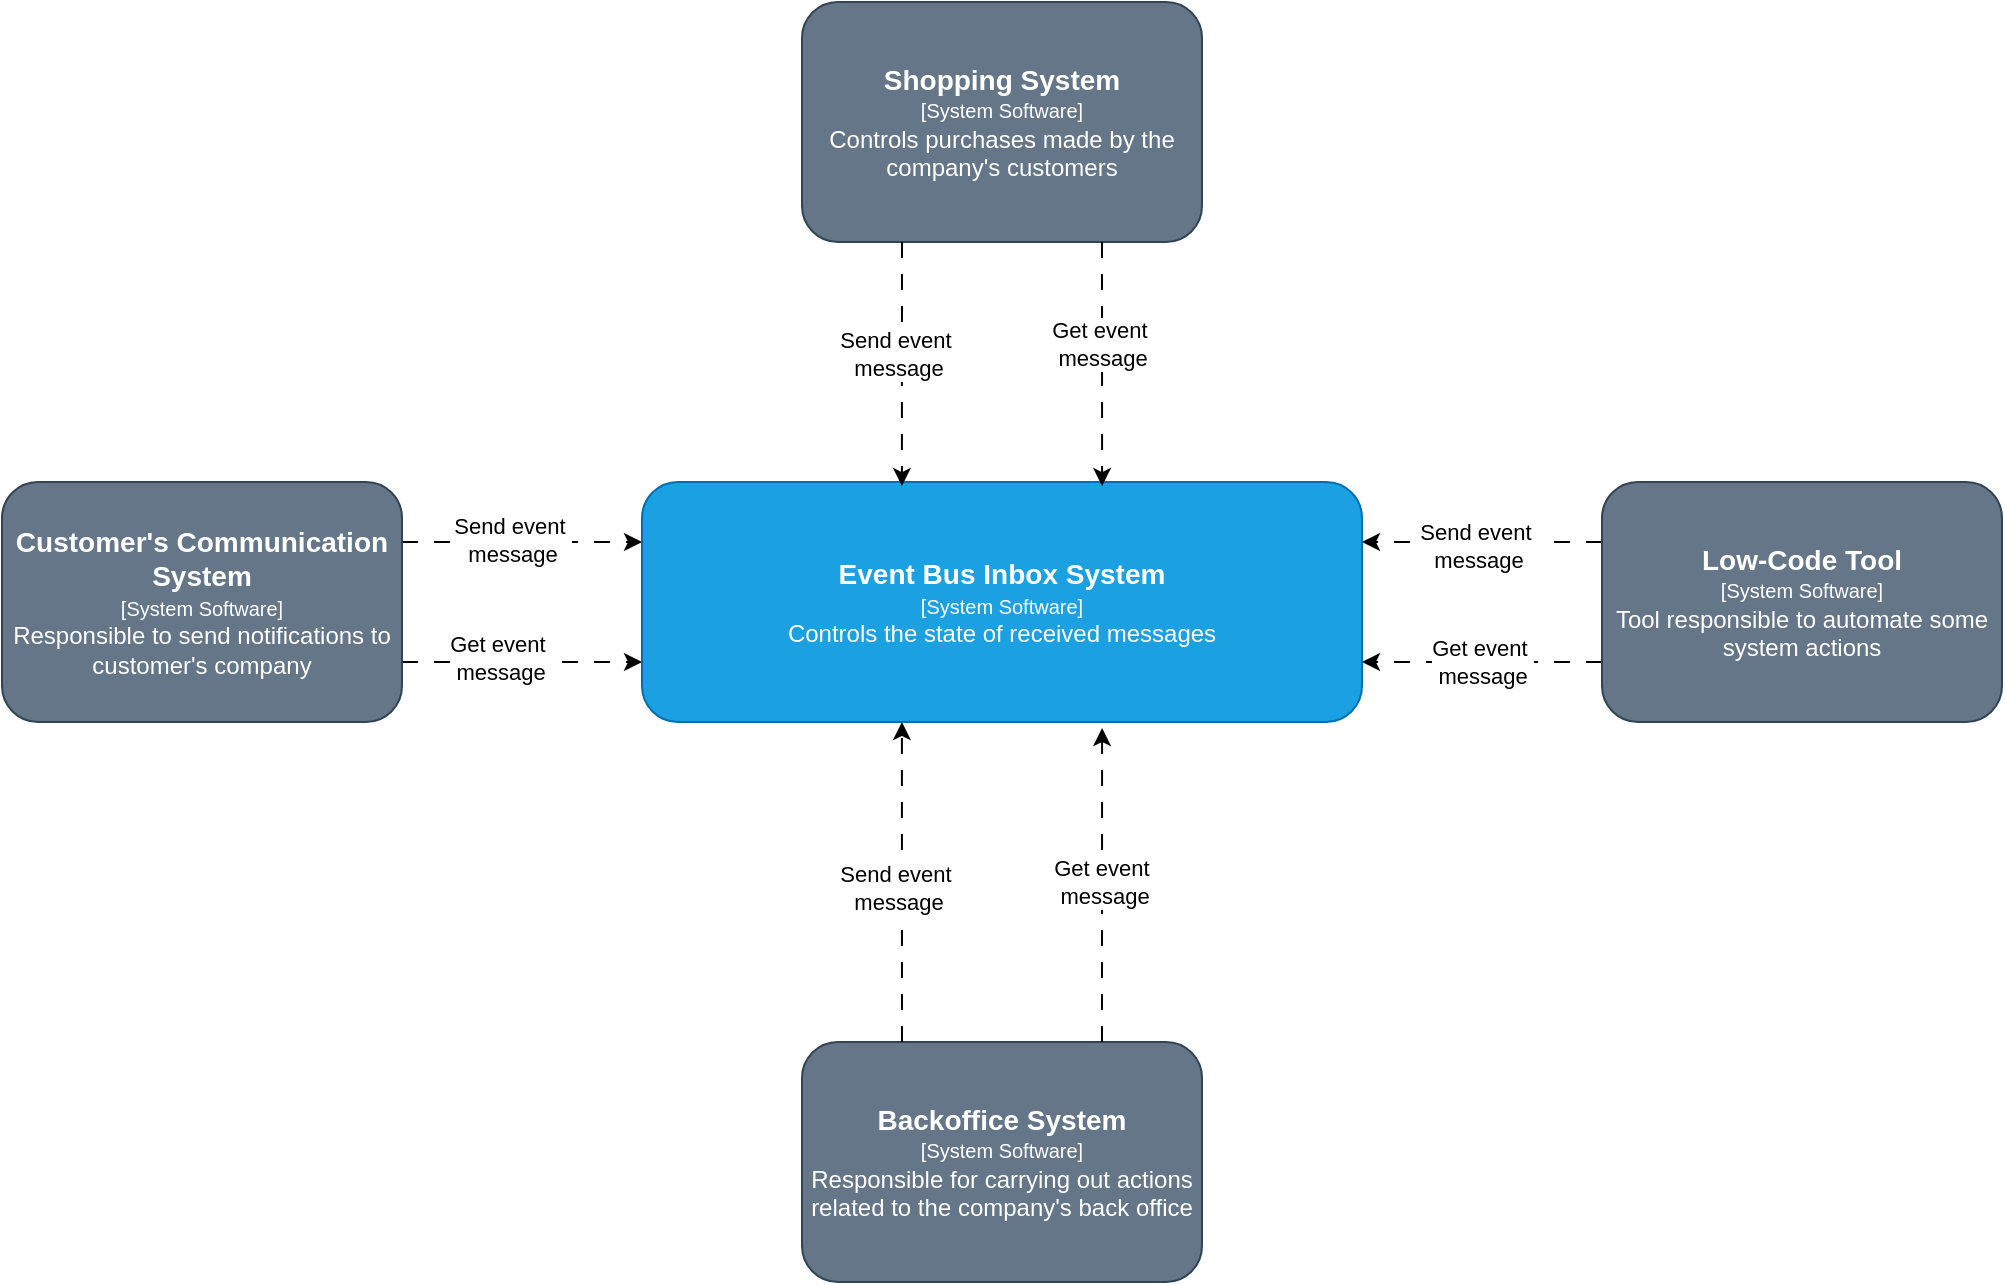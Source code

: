 <mxfile version="24.0.4" type="device">
  <diagram name="Página-1" id="nf8nAutaw8pgTfW_kGdm">
    <mxGraphModel dx="1434" dy="836" grid="1" gridSize="10" guides="1" tooltips="1" connect="1" arrows="1" fold="1" page="1" pageScale="1" pageWidth="1169" pageHeight="827" math="0" shadow="0">
      <root>
        <mxCell id="0" />
        <mxCell id="1" parent="0" />
        <mxCell id="LZkvKaUgxB-IKFRWWQkh-2" value="&lt;b&gt;&lt;font style=&quot;font-size: 14px;&quot;&gt;Shopping System&lt;/font&gt;&lt;/b&gt;&lt;div&gt;&lt;font style=&quot;font-size: 10px;&quot;&gt;[System Software]&lt;/font&gt;&lt;/div&gt;&lt;div&gt;Controls purchases made by the company&#39;s customers&lt;/div&gt;" style="rounded=1;whiteSpace=wrap;html=1;fillColor=#647687;fontColor=#ffffff;strokeColor=#314354;" parent="1" vertex="1">
          <mxGeometry x="480" y="80" width="200" height="120" as="geometry" />
        </mxCell>
        <mxCell id="LZkvKaUgxB-IKFRWWQkh-17" style="edgeStyle=orthogonalEdgeStyle;rounded=0;orthogonalLoop=1;jettySize=auto;html=1;exitX=0;exitY=0.25;exitDx=0;exitDy=0;entryX=1;entryY=0.25;entryDx=0;entryDy=0;dashed=1;dashPattern=8 8;" parent="1" source="LZkvKaUgxB-IKFRWWQkh-4" target="LZkvKaUgxB-IKFRWWQkh-7" edge="1">
          <mxGeometry relative="1" as="geometry" />
        </mxCell>
        <mxCell id="LZkvKaUgxB-IKFRWWQkh-19" value="Send event&amp;nbsp;&lt;div&gt;message&lt;/div&gt;" style="edgeLabel;html=1;align=center;verticalAlign=middle;resizable=0;points=[];" parent="LZkvKaUgxB-IKFRWWQkh-17" vertex="1" connectable="0">
          <mxGeometry x="0.04" y="2" relative="1" as="geometry">
            <mxPoint as="offset" />
          </mxGeometry>
        </mxCell>
        <mxCell id="LZkvKaUgxB-IKFRWWQkh-18" style="edgeStyle=orthogonalEdgeStyle;rounded=0;orthogonalLoop=1;jettySize=auto;html=1;exitX=0;exitY=0.75;exitDx=0;exitDy=0;entryX=1;entryY=0.75;entryDx=0;entryDy=0;dashed=1;dashPattern=8 8;" parent="1" source="LZkvKaUgxB-IKFRWWQkh-4" target="LZkvKaUgxB-IKFRWWQkh-7" edge="1">
          <mxGeometry relative="1" as="geometry" />
        </mxCell>
        <mxCell id="LZkvKaUgxB-IKFRWWQkh-21" value="Get event&amp;nbsp;&lt;div&gt;message&lt;/div&gt;" style="edgeLabel;html=1;align=center;verticalAlign=middle;resizable=0;points=[];" parent="LZkvKaUgxB-IKFRWWQkh-18" vertex="1" connectable="0">
          <mxGeometry relative="1" as="geometry">
            <mxPoint as="offset" />
          </mxGeometry>
        </mxCell>
        <mxCell id="LZkvKaUgxB-IKFRWWQkh-4" value="&lt;font style=&quot;font-size: 14px;&quot;&gt;&lt;b&gt;Low-Code Tool&lt;/b&gt;&lt;/font&gt;&lt;div&gt;&lt;div&gt;&lt;font style=&quot;font-size: 10px;&quot;&gt;[System Software]&lt;/font&gt;&lt;/div&gt;&lt;div&gt;Tool responsible to automate some system actions&lt;/div&gt;&lt;/div&gt;" style="rounded=1;whiteSpace=wrap;html=1;fillColor=#647687;fontColor=#ffffff;strokeColor=#314354;" parent="1" vertex="1">
          <mxGeometry x="880" y="320" width="200" height="120" as="geometry" />
        </mxCell>
        <mxCell id="LZkvKaUgxB-IKFRWWQkh-7" value="&lt;b&gt;&lt;font style=&quot;font-size: 14px;&quot;&gt;Event Bus Inbox System&lt;/font&gt;&lt;/b&gt;&lt;div&gt;&lt;font style=&quot;font-size: 10px;&quot;&gt;[System Software]&lt;/font&gt;&lt;/div&gt;&lt;div&gt;Controls the state of received messages&lt;/div&gt;" style="rounded=1;whiteSpace=wrap;html=1;fillColor=#1ba1e2;fontColor=#ffffff;strokeColor=#006EAF;" parent="1" vertex="1">
          <mxGeometry x="400" y="320" width="360" height="120" as="geometry" />
        </mxCell>
        <mxCell id="LZkvKaUgxB-IKFRWWQkh-9" value="&lt;font style=&quot;font-size: 14px;&quot;&gt;&lt;b&gt;Backoffice System&lt;/b&gt;&lt;/font&gt;&lt;div&gt;&lt;font style=&quot;font-size: 10px;&quot;&gt;[System Software]&lt;/font&gt;&lt;/div&gt;&lt;div&gt;Responsible for carrying out actions related to the company&#39;s back office&lt;/div&gt;" style="rounded=1;whiteSpace=wrap;html=1;fillColor=#647687;fontColor=#ffffff;strokeColor=#314354;" parent="1" vertex="1">
          <mxGeometry x="480" y="600" width="200" height="120" as="geometry" />
        </mxCell>
        <mxCell id="LZkvKaUgxB-IKFRWWQkh-26" style="edgeStyle=orthogonalEdgeStyle;rounded=0;orthogonalLoop=1;jettySize=auto;html=1;exitX=1;exitY=0.25;exitDx=0;exitDy=0;entryX=0;entryY=0.25;entryDx=0;entryDy=0;dashed=1;dashPattern=8 8;" parent="1" source="LZkvKaUgxB-IKFRWWQkh-12" target="LZkvKaUgxB-IKFRWWQkh-7" edge="1">
          <mxGeometry relative="1" as="geometry" />
        </mxCell>
        <mxCell id="LZkvKaUgxB-IKFRWWQkh-28" value="Send event&amp;nbsp;&lt;div&gt;message&lt;/div&gt;" style="edgeLabel;html=1;align=center;verticalAlign=middle;resizable=0;points=[];" parent="LZkvKaUgxB-IKFRWWQkh-26" vertex="1" connectable="0">
          <mxGeometry x="-0.08" y="1" relative="1" as="geometry">
            <mxPoint as="offset" />
          </mxGeometry>
        </mxCell>
        <mxCell id="LZkvKaUgxB-IKFRWWQkh-27" style="edgeStyle=orthogonalEdgeStyle;rounded=0;orthogonalLoop=1;jettySize=auto;html=1;exitX=1;exitY=0.75;exitDx=0;exitDy=0;entryX=0;entryY=0.75;entryDx=0;entryDy=0;dashed=1;dashPattern=8 8;" parent="1" source="LZkvKaUgxB-IKFRWWQkh-12" target="LZkvKaUgxB-IKFRWWQkh-7" edge="1">
          <mxGeometry relative="1" as="geometry" />
        </mxCell>
        <mxCell id="LZkvKaUgxB-IKFRWWQkh-29" value="Get event&amp;nbsp;&lt;div&gt;message&lt;/div&gt;" style="edgeLabel;html=1;align=center;verticalAlign=middle;resizable=0;points=[];" parent="LZkvKaUgxB-IKFRWWQkh-27" vertex="1" connectable="0">
          <mxGeometry x="-0.18" y="2" relative="1" as="geometry">
            <mxPoint as="offset" />
          </mxGeometry>
        </mxCell>
        <mxCell id="LZkvKaUgxB-IKFRWWQkh-12" value="&lt;font style=&quot;font-size: 14px;&quot;&gt;&lt;b&gt;Customer&#39;s Communication System&lt;/b&gt;&lt;/font&gt;&lt;div&gt;&lt;div&gt;&lt;font style=&quot;font-size: 10px;&quot;&gt;[System Software]&lt;/font&gt;&lt;/div&gt;&lt;div&gt;Responsible to send notifications to customer&#39;s company&lt;/div&gt;&lt;/div&gt;" style="rounded=1;whiteSpace=wrap;html=1;fillColor=#647687;fontColor=#ffffff;strokeColor=#314354;" parent="1" vertex="1">
          <mxGeometry x="80" y="320" width="200" height="120" as="geometry" />
        </mxCell>
        <mxCell id="LZkvKaUgxB-IKFRWWQkh-41" style="edgeStyle=orthogonalEdgeStyle;rounded=0;orthogonalLoop=1;jettySize=auto;html=1;exitX=0.25;exitY=0;exitDx=0;exitDy=0;entryX=0.361;entryY=1;entryDx=0;entryDy=0;entryPerimeter=0;dashed=1;dashPattern=8 8;" parent="1" source="LZkvKaUgxB-IKFRWWQkh-9" target="LZkvKaUgxB-IKFRWWQkh-7" edge="1">
          <mxGeometry relative="1" as="geometry" />
        </mxCell>
        <mxCell id="LZkvKaUgxB-IKFRWWQkh-43" value="Send event&amp;nbsp;&lt;div&gt;message&lt;/div&gt;" style="edgeLabel;html=1;align=center;verticalAlign=middle;resizable=0;points=[];" parent="LZkvKaUgxB-IKFRWWQkh-41" vertex="1" connectable="0">
          <mxGeometry x="-0.037" y="2" relative="1" as="geometry">
            <mxPoint as="offset" />
          </mxGeometry>
        </mxCell>
        <mxCell id="LZkvKaUgxB-IKFRWWQkh-42" style="edgeStyle=orthogonalEdgeStyle;rounded=0;orthogonalLoop=1;jettySize=auto;html=1;exitX=0.75;exitY=0;exitDx=0;exitDy=0;entryX=0.639;entryY=1.025;entryDx=0;entryDy=0;entryPerimeter=0;dashed=1;dashPattern=8 8;" parent="1" source="LZkvKaUgxB-IKFRWWQkh-9" target="LZkvKaUgxB-IKFRWWQkh-7" edge="1">
          <mxGeometry relative="1" as="geometry" />
        </mxCell>
        <mxCell id="LZkvKaUgxB-IKFRWWQkh-44" value="Get event&amp;nbsp;&lt;div&gt;message&lt;/div&gt;" style="edgeLabel;html=1;align=center;verticalAlign=middle;resizable=0;points=[];" parent="LZkvKaUgxB-IKFRWWQkh-42" vertex="1" connectable="0">
          <mxGeometry x="0.019" y="-1" relative="1" as="geometry">
            <mxPoint as="offset" />
          </mxGeometry>
        </mxCell>
        <mxCell id="LZkvKaUgxB-IKFRWWQkh-55" style="edgeStyle=orthogonalEdgeStyle;rounded=0;orthogonalLoop=1;jettySize=auto;html=1;exitX=0.25;exitY=1;exitDx=0;exitDy=0;entryX=0.361;entryY=0.017;entryDx=0;entryDy=0;entryPerimeter=0;dashed=1;dashPattern=8 8;" parent="1" source="LZkvKaUgxB-IKFRWWQkh-2" target="LZkvKaUgxB-IKFRWWQkh-7" edge="1">
          <mxGeometry relative="1" as="geometry" />
        </mxCell>
        <mxCell id="LZkvKaUgxB-IKFRWWQkh-57" value="Send event&amp;nbsp;&lt;div&gt;message&lt;/div&gt;" style="edgeLabel;html=1;align=center;verticalAlign=middle;resizable=0;points=[];" parent="LZkvKaUgxB-IKFRWWQkh-55" vertex="1" connectable="0">
          <mxGeometry x="-0.082" y="-2" relative="1" as="geometry">
            <mxPoint as="offset" />
          </mxGeometry>
        </mxCell>
        <mxCell id="LZkvKaUgxB-IKFRWWQkh-56" style="edgeStyle=orthogonalEdgeStyle;rounded=0;orthogonalLoop=1;jettySize=auto;html=1;exitX=0.75;exitY=1;exitDx=0;exitDy=0;entryX=0.639;entryY=0.017;entryDx=0;entryDy=0;entryPerimeter=0;dashed=1;dashPattern=8 8;" parent="1" source="LZkvKaUgxB-IKFRWWQkh-2" target="LZkvKaUgxB-IKFRWWQkh-7" edge="1">
          <mxGeometry relative="1" as="geometry" />
        </mxCell>
        <mxCell id="LZkvKaUgxB-IKFRWWQkh-58" value="Get event&amp;nbsp;&lt;div&gt;message&lt;/div&gt;" style="edgeLabel;html=1;align=center;verticalAlign=middle;resizable=0;points=[];" parent="LZkvKaUgxB-IKFRWWQkh-56" vertex="1" connectable="0">
          <mxGeometry x="-0.164" relative="1" as="geometry">
            <mxPoint as="offset" />
          </mxGeometry>
        </mxCell>
      </root>
    </mxGraphModel>
  </diagram>
</mxfile>
